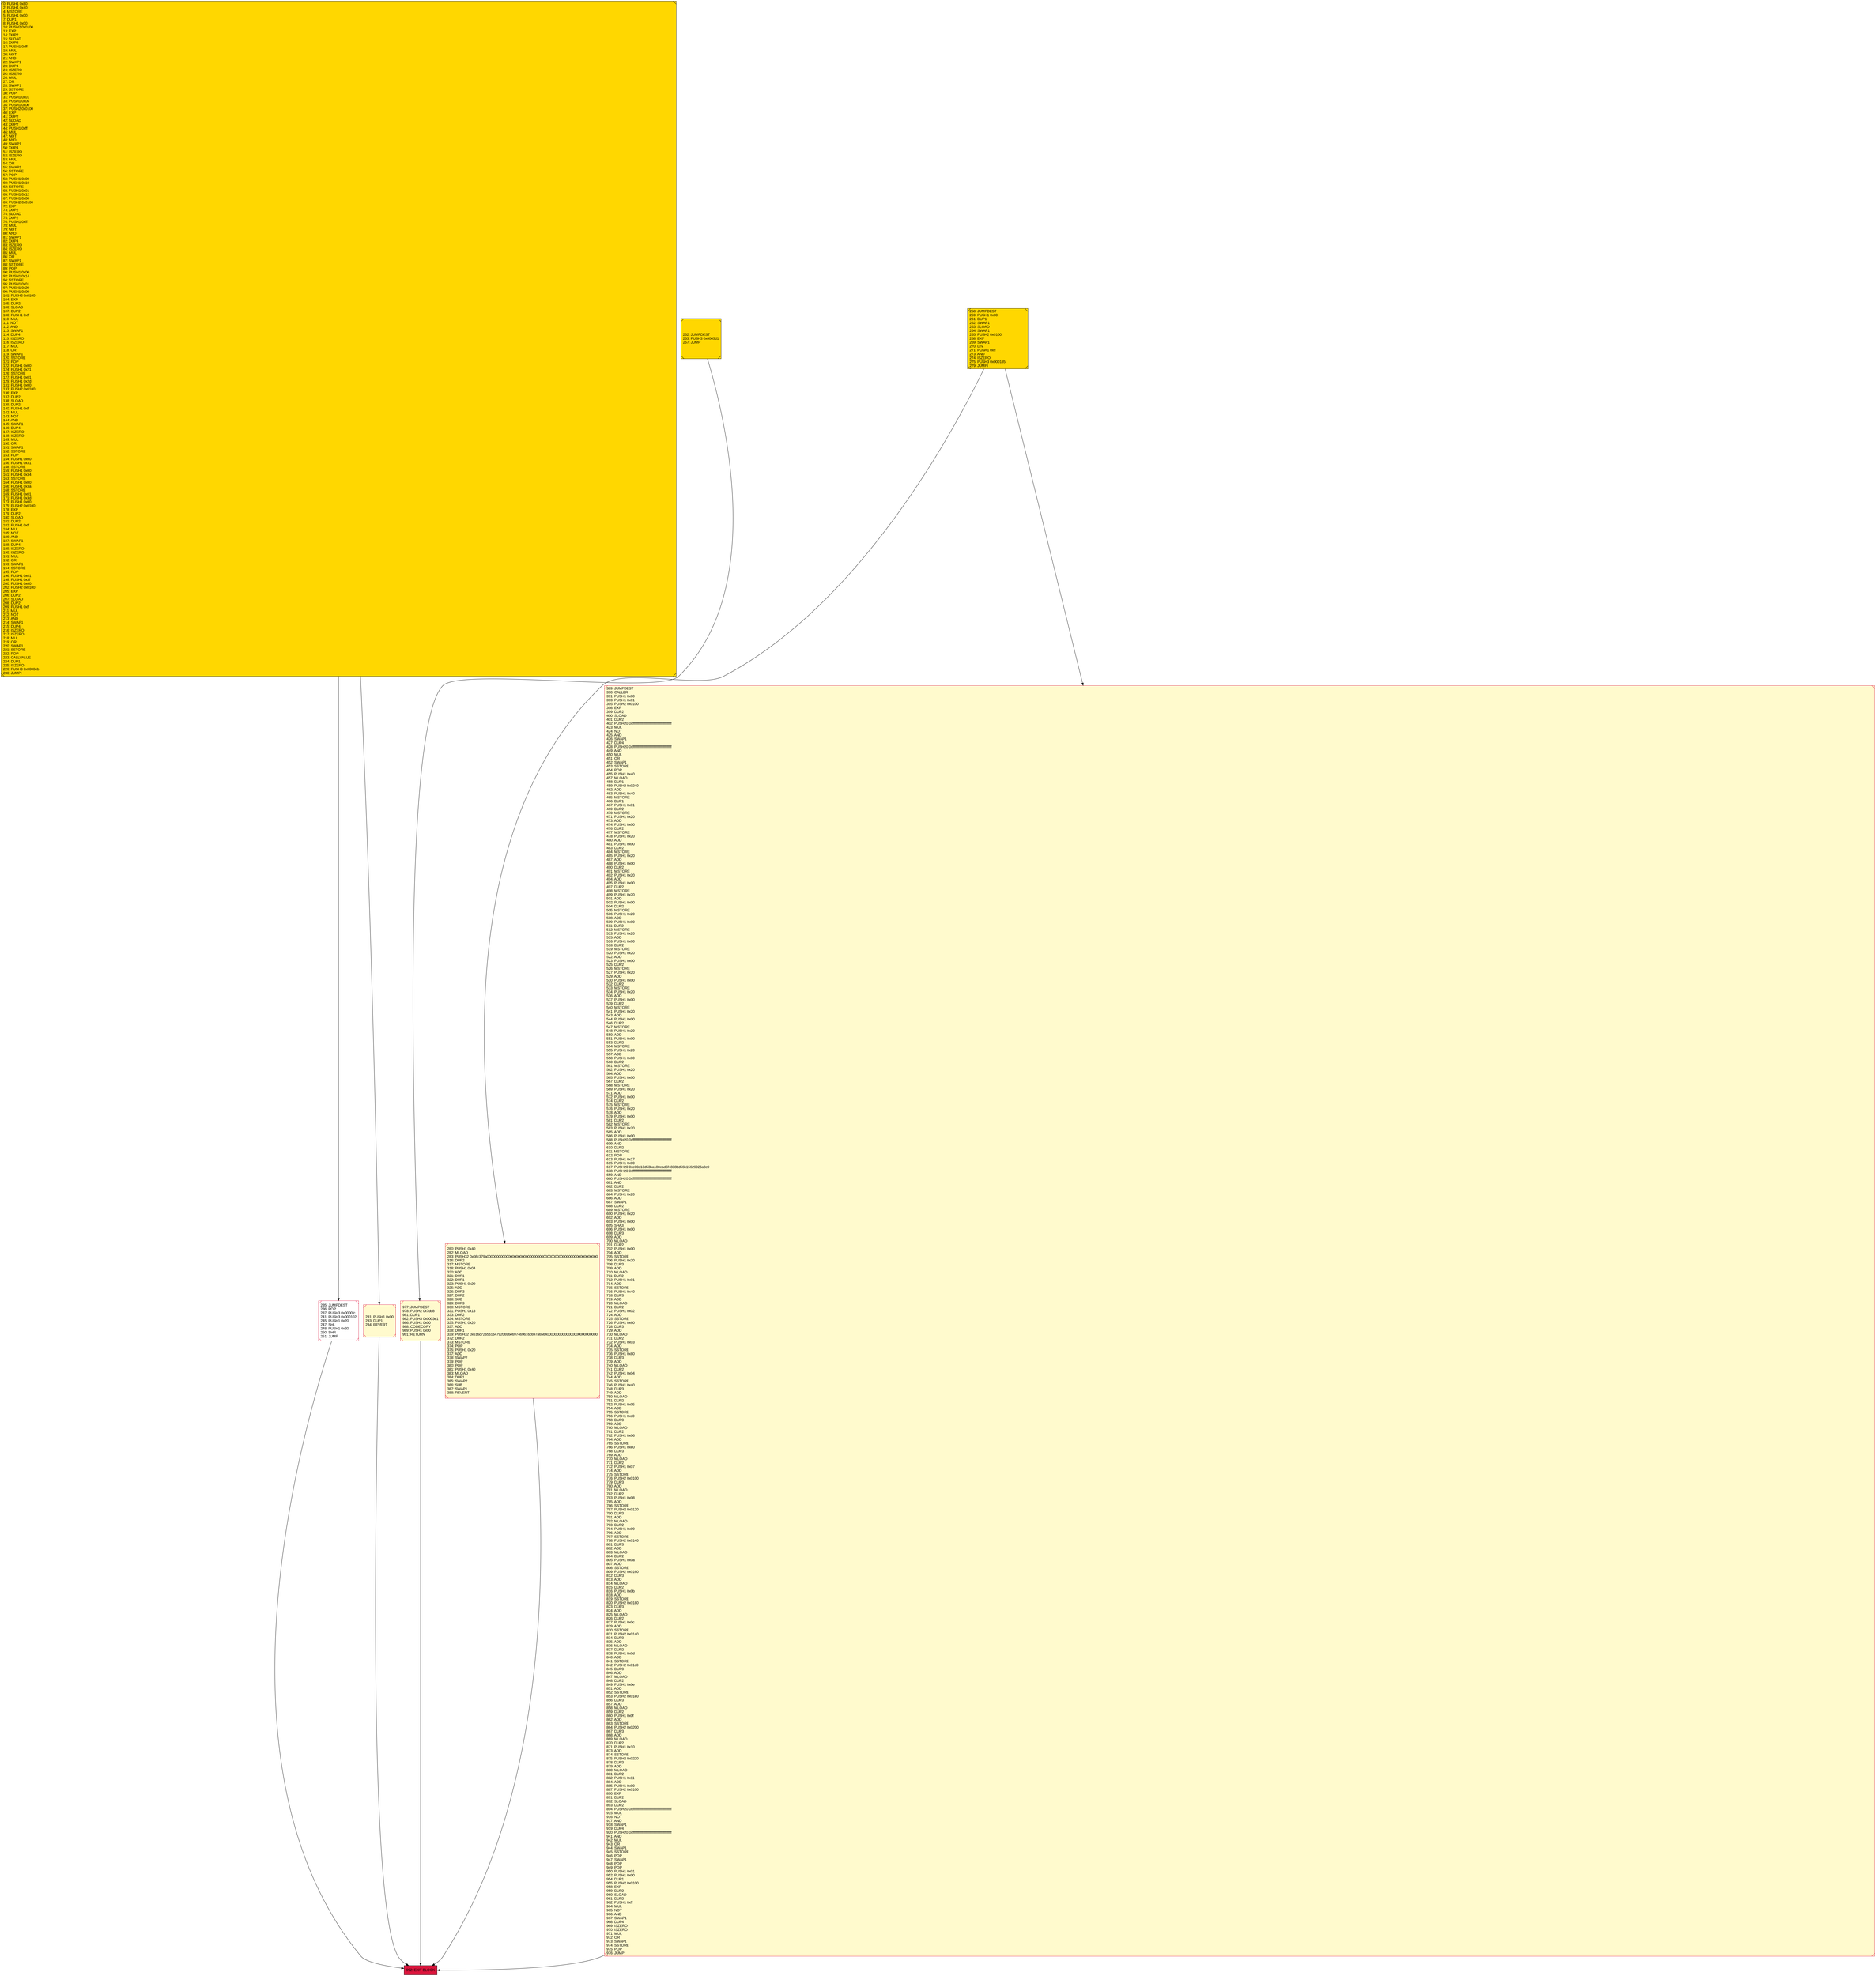 digraph G {
bgcolor=transparent rankdir=UD;
node [shape=box style=filled color=black fillcolor=white fontname=arial fontcolor=black];
992 [label="992: EXIT BLOCK\l" fillcolor=crimson ];
235 [label="235: JUMPDEST\l236: POP\l237: PUSH3 0x0000fc\l241: PUSH3 0x000102\l245: PUSH1 0x20\l247: SHL\l248: PUSH1 0x20\l250: SHR\l251: JUMP\l" shape=Msquare color=crimson ];
231 [label="231: PUSH1 0x00\l233: DUP1\l234: REVERT\l" fillcolor=lemonchiffon shape=Msquare color=crimson ];
977 [label="977: JUMPDEST\l978: PUSH2 0x7dd8\l981: DUP1\l982: PUSH3 0x0003e1\l986: PUSH1 0x00\l988: CODECOPY\l989: PUSH1 0x00\l991: RETURN\l" fillcolor=lemonchiffon shape=Msquare color=crimson ];
280 [label="280: PUSH1 0x40\l282: MLOAD\l283: PUSH32 0x08c379a000000000000000000000000000000000000000000000000000000000\l316: DUP2\l317: MSTORE\l318: PUSH1 0x04\l320: ADD\l321: DUP1\l322: DUP1\l323: PUSH1 0x20\l325: ADD\l326: DUP3\l327: DUP2\l328: SUB\l329: DUP3\l330: MSTORE\l331: PUSH1 0x13\l333: DUP2\l334: MSTORE\l335: PUSH1 0x20\l337: ADD\l338: DUP1\l339: PUSH32 0x616c726561647920696e697469616c697a656400000000000000000000000000\l372: DUP2\l373: MSTORE\l374: POP\l375: PUSH1 0x20\l377: ADD\l378: SWAP2\l379: POP\l380: POP\l381: PUSH1 0x40\l383: MLOAD\l384: DUP1\l385: SWAP2\l386: SUB\l387: SWAP1\l388: REVERT\l" fillcolor=lemonchiffon shape=Msquare color=crimson ];
389 [label="389: JUMPDEST\l390: CALLER\l391: PUSH1 0x00\l393: PUSH1 0x01\l395: PUSH2 0x0100\l398: EXP\l399: DUP2\l400: SLOAD\l401: DUP2\l402: PUSH20 0xffffffffffffffffffffffffffffffffffffffff\l423: MUL\l424: NOT\l425: AND\l426: SWAP1\l427: DUP4\l428: PUSH20 0xffffffffffffffffffffffffffffffffffffffff\l449: AND\l450: MUL\l451: OR\l452: SWAP1\l453: SSTORE\l454: POP\l455: PUSH1 0x40\l457: MLOAD\l458: DUP1\l459: PUSH2 0x0240\l462: ADD\l463: PUSH1 0x40\l465: MSTORE\l466: DUP1\l467: PUSH1 0x01\l469: DUP2\l470: MSTORE\l471: PUSH1 0x20\l473: ADD\l474: PUSH1 0x00\l476: DUP2\l477: MSTORE\l478: PUSH1 0x20\l480: ADD\l481: PUSH1 0x00\l483: DUP2\l484: MSTORE\l485: PUSH1 0x20\l487: ADD\l488: PUSH1 0x00\l490: DUP2\l491: MSTORE\l492: PUSH1 0x20\l494: ADD\l495: PUSH1 0x00\l497: DUP2\l498: MSTORE\l499: PUSH1 0x20\l501: ADD\l502: PUSH1 0x00\l504: DUP2\l505: MSTORE\l506: PUSH1 0x20\l508: ADD\l509: PUSH1 0x00\l511: DUP2\l512: MSTORE\l513: PUSH1 0x20\l515: ADD\l516: PUSH1 0x00\l518: DUP2\l519: MSTORE\l520: PUSH1 0x20\l522: ADD\l523: PUSH1 0x00\l525: DUP2\l526: MSTORE\l527: PUSH1 0x20\l529: ADD\l530: PUSH1 0x00\l532: DUP2\l533: MSTORE\l534: PUSH1 0x20\l536: ADD\l537: PUSH1 0x00\l539: DUP2\l540: MSTORE\l541: PUSH1 0x20\l543: ADD\l544: PUSH1 0x00\l546: DUP2\l547: MSTORE\l548: PUSH1 0x20\l550: ADD\l551: PUSH1 0x00\l553: DUP2\l554: MSTORE\l555: PUSH1 0x20\l557: ADD\l558: PUSH1 0x00\l560: DUP2\l561: MSTORE\l562: PUSH1 0x20\l564: ADD\l565: PUSH1 0x00\l567: DUP2\l568: MSTORE\l569: PUSH1 0x20\l571: ADD\l572: PUSH1 0x00\l574: DUP2\l575: MSTORE\l576: PUSH1 0x20\l578: ADD\l579: PUSH1 0x00\l581: DUP2\l582: MSTORE\l583: PUSH1 0x20\l585: ADD\l586: PUSH1 0x00\l588: PUSH20 0xffffffffffffffffffffffffffffffffffffffff\l609: AND\l610: DUP2\l611: MSTORE\l612: POP\l613: PUSH1 0x17\l615: PUSH1 0x00\l617: PUSH20 0xe00d13d53ba180ead5f4838bd56b15629026a8c9\l638: PUSH20 0xffffffffffffffffffffffffffffffffffffffff\l659: AND\l660: PUSH20 0xffffffffffffffffffffffffffffffffffffffff\l681: AND\l682: DUP2\l683: MSTORE\l684: PUSH1 0x20\l686: ADD\l687: SWAP1\l688: DUP2\l689: MSTORE\l690: PUSH1 0x20\l692: ADD\l693: PUSH1 0x00\l695: SHA3\l696: PUSH1 0x00\l698: DUP3\l699: ADD\l700: MLOAD\l701: DUP2\l702: PUSH1 0x00\l704: ADD\l705: SSTORE\l706: PUSH1 0x20\l708: DUP3\l709: ADD\l710: MLOAD\l711: DUP2\l712: PUSH1 0x01\l714: ADD\l715: SSTORE\l716: PUSH1 0x40\l718: DUP3\l719: ADD\l720: MLOAD\l721: DUP2\l722: PUSH1 0x02\l724: ADD\l725: SSTORE\l726: PUSH1 0x60\l728: DUP3\l729: ADD\l730: MLOAD\l731: DUP2\l732: PUSH1 0x03\l734: ADD\l735: SSTORE\l736: PUSH1 0x80\l738: DUP3\l739: ADD\l740: MLOAD\l741: DUP2\l742: PUSH1 0x04\l744: ADD\l745: SSTORE\l746: PUSH1 0xa0\l748: DUP3\l749: ADD\l750: MLOAD\l751: DUP2\l752: PUSH1 0x05\l754: ADD\l755: SSTORE\l756: PUSH1 0xc0\l758: DUP3\l759: ADD\l760: MLOAD\l761: DUP2\l762: PUSH1 0x06\l764: ADD\l765: SSTORE\l766: PUSH1 0xe0\l768: DUP3\l769: ADD\l770: MLOAD\l771: DUP2\l772: PUSH1 0x07\l774: ADD\l775: SSTORE\l776: PUSH2 0x0100\l779: DUP3\l780: ADD\l781: MLOAD\l782: DUP2\l783: PUSH1 0x08\l785: ADD\l786: SSTORE\l787: PUSH2 0x0120\l790: DUP3\l791: ADD\l792: MLOAD\l793: DUP2\l794: PUSH1 0x09\l796: ADD\l797: SSTORE\l798: PUSH2 0x0140\l801: DUP3\l802: ADD\l803: MLOAD\l804: DUP2\l805: PUSH1 0x0a\l807: ADD\l808: SSTORE\l809: PUSH2 0x0160\l812: DUP3\l813: ADD\l814: MLOAD\l815: DUP2\l816: PUSH1 0x0b\l818: ADD\l819: SSTORE\l820: PUSH2 0x0180\l823: DUP3\l824: ADD\l825: MLOAD\l826: DUP2\l827: PUSH1 0x0c\l829: ADD\l830: SSTORE\l831: PUSH2 0x01a0\l834: DUP3\l835: ADD\l836: MLOAD\l837: DUP2\l838: PUSH1 0x0d\l840: ADD\l841: SSTORE\l842: PUSH2 0x01c0\l845: DUP3\l846: ADD\l847: MLOAD\l848: DUP2\l849: PUSH1 0x0e\l851: ADD\l852: SSTORE\l853: PUSH2 0x01e0\l856: DUP3\l857: ADD\l858: MLOAD\l859: DUP2\l860: PUSH1 0x0f\l862: ADD\l863: SSTORE\l864: PUSH2 0x0200\l867: DUP3\l868: ADD\l869: MLOAD\l870: DUP2\l871: PUSH1 0x10\l873: ADD\l874: SSTORE\l875: PUSH2 0x0220\l878: DUP3\l879: ADD\l880: MLOAD\l881: DUP2\l882: PUSH1 0x11\l884: ADD\l885: PUSH1 0x00\l887: PUSH2 0x0100\l890: EXP\l891: DUP2\l892: SLOAD\l893: DUP2\l894: PUSH20 0xffffffffffffffffffffffffffffffffffffffff\l915: MUL\l916: NOT\l917: AND\l918: SWAP1\l919: DUP4\l920: PUSH20 0xffffffffffffffffffffffffffffffffffffffff\l941: AND\l942: MUL\l943: OR\l944: SWAP1\l945: SSTORE\l946: POP\l947: SWAP1\l948: POP\l949: POP\l950: PUSH1 0x01\l952: PUSH1 0x00\l954: DUP1\l955: PUSH2 0x0100\l958: EXP\l959: DUP2\l960: SLOAD\l961: DUP2\l962: PUSH1 0xff\l964: MUL\l965: NOT\l966: AND\l967: SWAP1\l968: DUP4\l969: ISZERO\l970: ISZERO\l971: MUL\l972: OR\l973: SWAP1\l974: SSTORE\l975: POP\l976: JUMP\l" fillcolor=lemonchiffon shape=Msquare color=crimson ];
252 [label="252: JUMPDEST\l253: PUSH3 0x0003d1\l257: JUMP\l" fillcolor=lemonchiffon shape=Msquare fillcolor=gold ];
0 [label="0: PUSH1 0x80\l2: PUSH1 0x40\l4: MSTORE\l5: PUSH1 0x00\l7: DUP1\l8: PUSH1 0x00\l10: PUSH2 0x0100\l13: EXP\l14: DUP2\l15: SLOAD\l16: DUP2\l17: PUSH1 0xff\l19: MUL\l20: NOT\l21: AND\l22: SWAP1\l23: DUP4\l24: ISZERO\l25: ISZERO\l26: MUL\l27: OR\l28: SWAP1\l29: SSTORE\l30: POP\l31: PUSH1 0x01\l33: PUSH1 0x05\l35: PUSH1 0x00\l37: PUSH2 0x0100\l40: EXP\l41: DUP2\l42: SLOAD\l43: DUP2\l44: PUSH1 0xff\l46: MUL\l47: NOT\l48: AND\l49: SWAP1\l50: DUP4\l51: ISZERO\l52: ISZERO\l53: MUL\l54: OR\l55: SWAP1\l56: SSTORE\l57: POP\l58: PUSH1 0x00\l60: PUSH1 0x10\l62: SSTORE\l63: PUSH1 0x01\l65: PUSH1 0x12\l67: PUSH1 0x00\l69: PUSH2 0x0100\l72: EXP\l73: DUP2\l74: SLOAD\l75: DUP2\l76: PUSH1 0xff\l78: MUL\l79: NOT\l80: AND\l81: SWAP1\l82: DUP4\l83: ISZERO\l84: ISZERO\l85: MUL\l86: OR\l87: SWAP1\l88: SSTORE\l89: POP\l90: PUSH1 0x00\l92: PUSH1 0x14\l94: SSTORE\l95: PUSH1 0x01\l97: PUSH1 0x20\l99: PUSH1 0x00\l101: PUSH2 0x0100\l104: EXP\l105: DUP2\l106: SLOAD\l107: DUP2\l108: PUSH1 0xff\l110: MUL\l111: NOT\l112: AND\l113: SWAP1\l114: DUP4\l115: ISZERO\l116: ISZERO\l117: MUL\l118: OR\l119: SWAP1\l120: SSTORE\l121: POP\l122: PUSH1 0x00\l124: PUSH1 0x21\l126: SSTORE\l127: PUSH1 0x01\l129: PUSH1 0x2d\l131: PUSH1 0x00\l133: PUSH2 0x0100\l136: EXP\l137: DUP2\l138: SLOAD\l139: DUP2\l140: PUSH1 0xff\l142: MUL\l143: NOT\l144: AND\l145: SWAP1\l146: DUP4\l147: ISZERO\l148: ISZERO\l149: MUL\l150: OR\l151: SWAP1\l152: SSTORE\l153: POP\l154: PUSH1 0x00\l156: PUSH1 0x31\l158: SSTORE\l159: PUSH1 0x00\l161: PUSH1 0x34\l163: SSTORE\l164: PUSH1 0x00\l166: PUSH1 0x3a\l168: SSTORE\l169: PUSH1 0x01\l171: PUSH1 0x3d\l173: PUSH1 0x00\l175: PUSH2 0x0100\l178: EXP\l179: DUP2\l180: SLOAD\l181: DUP2\l182: PUSH1 0xff\l184: MUL\l185: NOT\l186: AND\l187: SWAP1\l188: DUP4\l189: ISZERO\l190: ISZERO\l191: MUL\l192: OR\l193: SWAP1\l194: SSTORE\l195: POP\l196: PUSH1 0x01\l198: PUSH1 0x3f\l200: PUSH1 0x00\l202: PUSH2 0x0100\l205: EXP\l206: DUP2\l207: SLOAD\l208: DUP2\l209: PUSH1 0xff\l211: MUL\l212: NOT\l213: AND\l214: SWAP1\l215: DUP4\l216: ISZERO\l217: ISZERO\l218: MUL\l219: OR\l220: SWAP1\l221: SSTORE\l222: POP\l223: CALLVALUE\l224: DUP1\l225: ISZERO\l226: PUSH3 0x0000eb\l230: JUMPI\l" fillcolor=lemonchiffon shape=Msquare fillcolor=gold ];
258 [label="258: JUMPDEST\l259: PUSH1 0x00\l261: DUP1\l262: SWAP1\l263: SLOAD\l264: SWAP1\l265: PUSH2 0x0100\l268: EXP\l269: SWAP1\l270: DIV\l271: PUSH1 0xff\l273: AND\l274: ISZERO\l275: PUSH3 0x000185\l279: JUMPI\l" fillcolor=lemonchiffon shape=Msquare fillcolor=gold ];
258 -> 389;
235 -> 992;
258 -> 280;
231 -> 992;
252 -> 977;
0 -> 231;
977 -> 992;
280 -> 992;
0 -> 235;
389 -> 992;
}